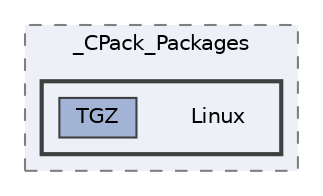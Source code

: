 digraph "build/release/package/_CPack_Packages/Linux"
{
 // LATEX_PDF_SIZE
  bgcolor="transparent";
  edge [fontname=Helvetica,fontsize=10,labelfontname=Helvetica,labelfontsize=10];
  node [fontname=Helvetica,fontsize=10,shape=box,height=0.2,width=0.4];
  compound=true
  subgraph clusterdir_b2ffda9d6e44880851222dec80d2ff03 {
    graph [ bgcolor="#edf0f7", pencolor="grey50", label="_CPack_Packages", fontname=Helvetica,fontsize=10 style="filled,dashed", URL="dir_b2ffda9d6e44880851222dec80d2ff03.html",tooltip=""]
  subgraph clusterdir_c35538b76609d71ee2b7e18513acc642 {
    graph [ bgcolor="#edf0f7", pencolor="grey25", label="", fontname=Helvetica,fontsize=10 style="filled,bold", URL="dir_c35538b76609d71ee2b7e18513acc642.html",tooltip=""]
    dir_c35538b76609d71ee2b7e18513acc642 [shape=plaintext, label="Linux"];
  dir_6e98ddc84b53157fab35a708ea5aa38f [label="TGZ", fillcolor="#a2b4d6", color="grey25", style="filled", URL="dir_6e98ddc84b53157fab35a708ea5aa38f.html",tooltip=""];
  }
  }
}
